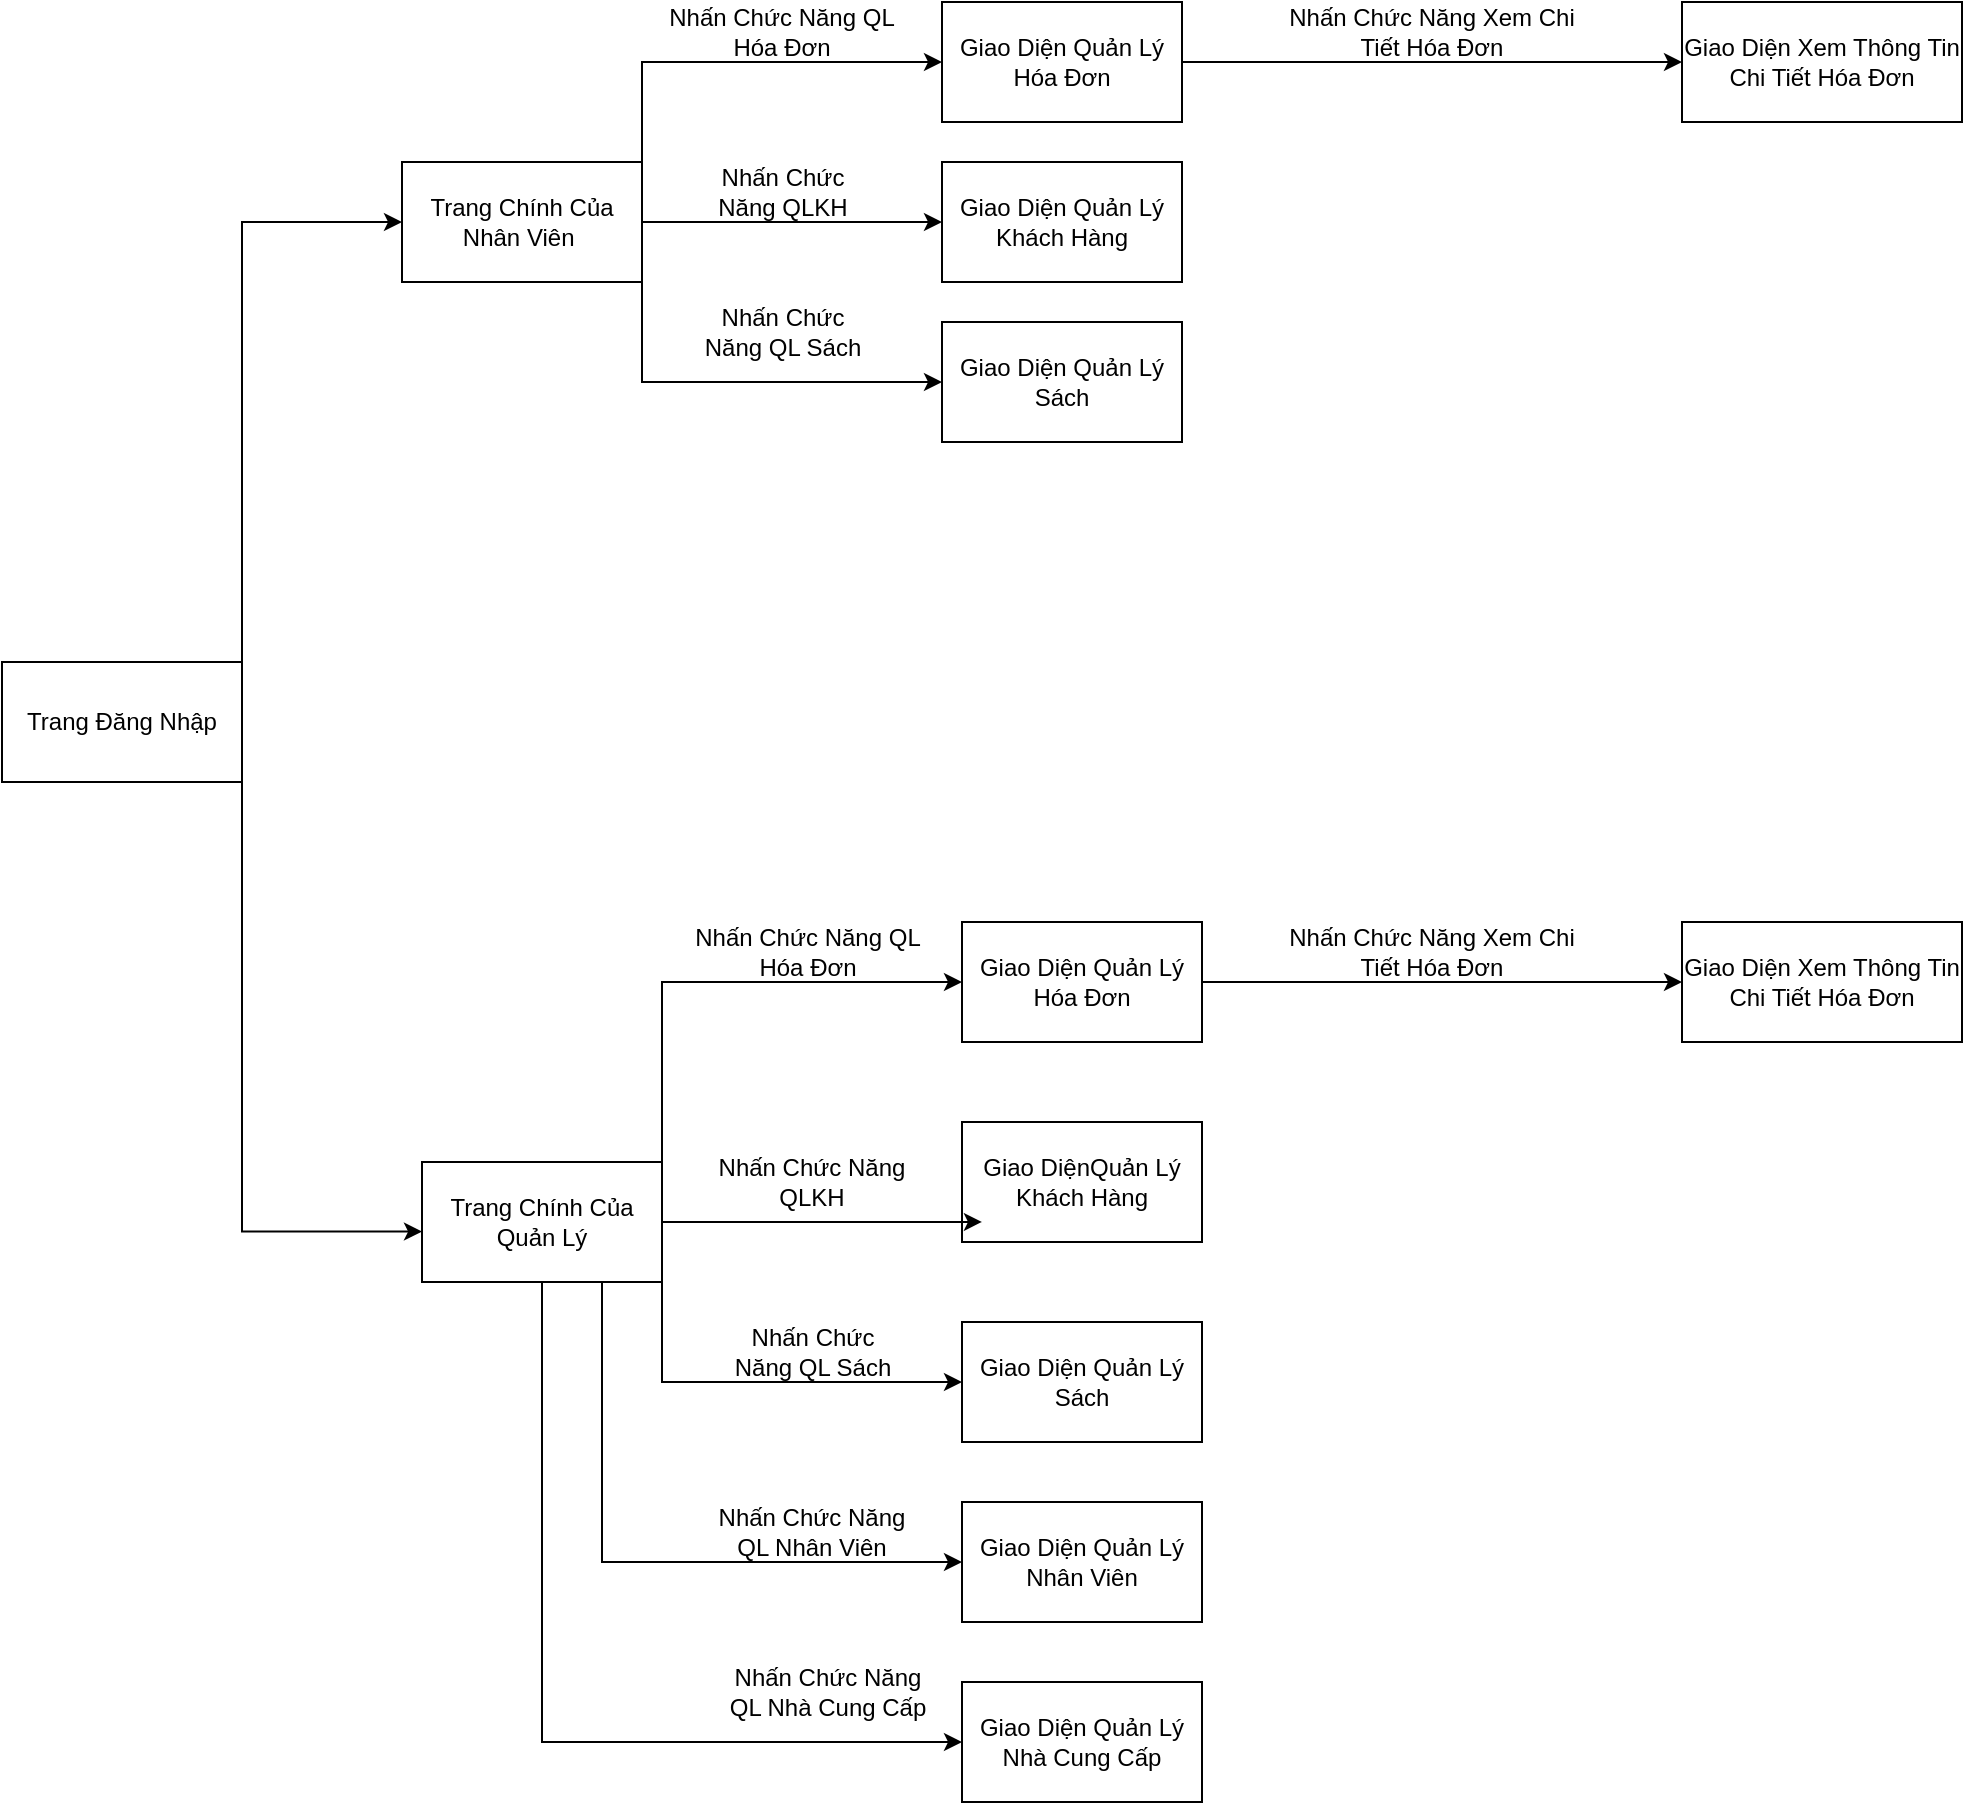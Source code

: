 <mxfile version="22.0.4" type="github">
  <diagram name="Page-1" id="Jygo_MvmMDx1Jx6CAb3D">
    <mxGraphModel dx="1434" dy="739" grid="1" gridSize="10" guides="1" tooltips="1" connect="1" arrows="1" fold="1" page="1" pageScale="1" pageWidth="850" pageHeight="1100" math="0" shadow="0">
      <root>
        <mxCell id="0" />
        <mxCell id="1" parent="0" />
        <mxCell id="omCl1ooTcDRA1tcI9xCg-8" style="edgeStyle=orthogonalEdgeStyle;rounded=0;orthogonalLoop=1;jettySize=auto;html=1;exitX=1;exitY=0;exitDx=0;exitDy=0;entryX=0;entryY=0.5;entryDx=0;entryDy=0;" edge="1" parent="1" source="omCl1ooTcDRA1tcI9xCg-1" target="omCl1ooTcDRA1tcI9xCg-3">
          <mxGeometry relative="1" as="geometry" />
        </mxCell>
        <mxCell id="omCl1ooTcDRA1tcI9xCg-1" value="Trang Đăng Nhập" style="rounded=0;whiteSpace=wrap;html=1;" vertex="1" parent="1">
          <mxGeometry x="40" y="340" width="120" height="60" as="geometry" />
        </mxCell>
        <mxCell id="omCl1ooTcDRA1tcI9xCg-18" style="edgeStyle=orthogonalEdgeStyle;rounded=0;orthogonalLoop=1;jettySize=auto;html=1;exitX=1;exitY=0;exitDx=0;exitDy=0;entryX=0;entryY=0.5;entryDx=0;entryDy=0;" edge="1" parent="1" source="omCl1ooTcDRA1tcI9xCg-3" target="omCl1ooTcDRA1tcI9xCg-10">
          <mxGeometry relative="1" as="geometry" />
        </mxCell>
        <mxCell id="omCl1ooTcDRA1tcI9xCg-19" style="edgeStyle=orthogonalEdgeStyle;rounded=0;orthogonalLoop=1;jettySize=auto;html=1;exitX=1;exitY=0.5;exitDx=0;exitDy=0;" edge="1" parent="1" source="omCl1ooTcDRA1tcI9xCg-3" target="omCl1ooTcDRA1tcI9xCg-11">
          <mxGeometry relative="1" as="geometry" />
        </mxCell>
        <mxCell id="omCl1ooTcDRA1tcI9xCg-20" style="edgeStyle=orthogonalEdgeStyle;rounded=0;orthogonalLoop=1;jettySize=auto;html=1;exitX=1;exitY=1;exitDx=0;exitDy=0;entryX=0;entryY=0.5;entryDx=0;entryDy=0;" edge="1" parent="1" source="omCl1ooTcDRA1tcI9xCg-3" target="omCl1ooTcDRA1tcI9xCg-12">
          <mxGeometry relative="1" as="geometry" />
        </mxCell>
        <mxCell id="omCl1ooTcDRA1tcI9xCg-3" value="Trang Chính Của Nhân Viên&amp;nbsp;" style="rounded=0;whiteSpace=wrap;html=1;" vertex="1" parent="1">
          <mxGeometry x="240" y="90" width="120" height="60" as="geometry" />
        </mxCell>
        <mxCell id="omCl1ooTcDRA1tcI9xCg-21" style="edgeStyle=orthogonalEdgeStyle;rounded=0;orthogonalLoop=1;jettySize=auto;html=1;exitX=1;exitY=0;exitDx=0;exitDy=0;entryX=0;entryY=0.5;entryDx=0;entryDy=0;" edge="1" parent="1" source="omCl1ooTcDRA1tcI9xCg-4" target="omCl1ooTcDRA1tcI9xCg-13">
          <mxGeometry relative="1" as="geometry" />
        </mxCell>
        <mxCell id="omCl1ooTcDRA1tcI9xCg-26" style="edgeStyle=orthogonalEdgeStyle;rounded=0;orthogonalLoop=1;jettySize=auto;html=1;exitX=1;exitY=1;exitDx=0;exitDy=0;entryX=0;entryY=0.5;entryDx=0;entryDy=0;" edge="1" parent="1" source="omCl1ooTcDRA1tcI9xCg-4" target="omCl1ooTcDRA1tcI9xCg-15">
          <mxGeometry relative="1" as="geometry" />
        </mxCell>
        <mxCell id="omCl1ooTcDRA1tcI9xCg-28" style="edgeStyle=orthogonalEdgeStyle;rounded=0;orthogonalLoop=1;jettySize=auto;html=1;exitX=0.75;exitY=1;exitDx=0;exitDy=0;entryX=0;entryY=0.5;entryDx=0;entryDy=0;" edge="1" parent="1" source="omCl1ooTcDRA1tcI9xCg-4" target="omCl1ooTcDRA1tcI9xCg-16">
          <mxGeometry relative="1" as="geometry" />
        </mxCell>
        <mxCell id="omCl1ooTcDRA1tcI9xCg-29" style="edgeStyle=orthogonalEdgeStyle;rounded=0;orthogonalLoop=1;jettySize=auto;html=1;exitX=0.5;exitY=1;exitDx=0;exitDy=0;entryX=0;entryY=0.5;entryDx=0;entryDy=0;" edge="1" parent="1" source="omCl1ooTcDRA1tcI9xCg-4" target="omCl1ooTcDRA1tcI9xCg-17">
          <mxGeometry relative="1" as="geometry" />
        </mxCell>
        <mxCell id="omCl1ooTcDRA1tcI9xCg-4" value="Trang Chính Của Quản Lý&lt;br&gt;" style="rounded=0;whiteSpace=wrap;html=1;" vertex="1" parent="1">
          <mxGeometry x="250" y="590" width="120" height="60" as="geometry" />
        </mxCell>
        <mxCell id="omCl1ooTcDRA1tcI9xCg-7" style="edgeStyle=orthogonalEdgeStyle;rounded=0;orthogonalLoop=1;jettySize=auto;html=1;exitX=1;exitY=1;exitDx=0;exitDy=0;entryX=0;entryY=0.58;entryDx=0;entryDy=0;entryPerimeter=0;" edge="1" parent="1" source="omCl1ooTcDRA1tcI9xCg-1" target="omCl1ooTcDRA1tcI9xCg-4">
          <mxGeometry relative="1" as="geometry" />
        </mxCell>
        <mxCell id="omCl1ooTcDRA1tcI9xCg-40" style="edgeStyle=orthogonalEdgeStyle;rounded=0;orthogonalLoop=1;jettySize=auto;html=1;exitX=1;exitY=0.5;exitDx=0;exitDy=0;entryX=0;entryY=0.5;entryDx=0;entryDy=0;" edge="1" parent="1" source="omCl1ooTcDRA1tcI9xCg-10" target="omCl1ooTcDRA1tcI9xCg-39">
          <mxGeometry relative="1" as="geometry" />
        </mxCell>
        <mxCell id="omCl1ooTcDRA1tcI9xCg-10" value="Giao Diện Quản Lý Hóa Đơn" style="rounded=0;whiteSpace=wrap;html=1;" vertex="1" parent="1">
          <mxGeometry x="510" y="10" width="120" height="60" as="geometry" />
        </mxCell>
        <mxCell id="omCl1ooTcDRA1tcI9xCg-11" value="Giao Diện Quản Lý Khách Hàng" style="rounded=0;whiteSpace=wrap;html=1;" vertex="1" parent="1">
          <mxGeometry x="510" y="90" width="120" height="60" as="geometry" />
        </mxCell>
        <mxCell id="omCl1ooTcDRA1tcI9xCg-12" value="Giao Diện Quản Lý Sách" style="rounded=0;whiteSpace=wrap;html=1;" vertex="1" parent="1">
          <mxGeometry x="510" y="170" width="120" height="60" as="geometry" />
        </mxCell>
        <mxCell id="omCl1ooTcDRA1tcI9xCg-43" style="edgeStyle=orthogonalEdgeStyle;rounded=0;orthogonalLoop=1;jettySize=auto;html=1;exitX=1;exitY=0.5;exitDx=0;exitDy=0;entryX=0;entryY=0.5;entryDx=0;entryDy=0;" edge="1" parent="1" source="omCl1ooTcDRA1tcI9xCg-13" target="omCl1ooTcDRA1tcI9xCg-42">
          <mxGeometry relative="1" as="geometry" />
        </mxCell>
        <mxCell id="omCl1ooTcDRA1tcI9xCg-13" value="Giao Diện Quản Lý Hóa Đơn" style="rounded=0;whiteSpace=wrap;html=1;" vertex="1" parent="1">
          <mxGeometry x="520" y="470" width="120" height="60" as="geometry" />
        </mxCell>
        <mxCell id="omCl1ooTcDRA1tcI9xCg-14" value="Giao DiệnQuản Lý Khách Hàng" style="rounded=0;whiteSpace=wrap;html=1;" vertex="1" parent="1">
          <mxGeometry x="520" y="570" width="120" height="60" as="geometry" />
        </mxCell>
        <mxCell id="omCl1ooTcDRA1tcI9xCg-15" value="Giao Diện Quản Lý Sách" style="rounded=0;whiteSpace=wrap;html=1;" vertex="1" parent="1">
          <mxGeometry x="520" y="670" width="120" height="60" as="geometry" />
        </mxCell>
        <mxCell id="omCl1ooTcDRA1tcI9xCg-16" value="Giao Diện Quản Lý Nhân Viên" style="rounded=0;whiteSpace=wrap;html=1;" vertex="1" parent="1">
          <mxGeometry x="520" y="760" width="120" height="60" as="geometry" />
        </mxCell>
        <mxCell id="omCl1ooTcDRA1tcI9xCg-17" value="Giao Diện Quản Lý Nhà Cung Cấp" style="rounded=0;whiteSpace=wrap;html=1;" vertex="1" parent="1">
          <mxGeometry x="520" y="850" width="120" height="60" as="geometry" />
        </mxCell>
        <mxCell id="omCl1ooTcDRA1tcI9xCg-24" style="edgeStyle=orthogonalEdgeStyle;rounded=0;orthogonalLoop=1;jettySize=auto;html=1;exitX=1;exitY=0.5;exitDx=0;exitDy=0;entryX=0.083;entryY=0.833;entryDx=0;entryDy=0;entryPerimeter=0;" edge="1" parent="1" source="omCl1ooTcDRA1tcI9xCg-4" target="omCl1ooTcDRA1tcI9xCg-14">
          <mxGeometry relative="1" as="geometry" />
        </mxCell>
        <mxCell id="omCl1ooTcDRA1tcI9xCg-30" value="Nhấn Chức Năng QLKH" style="text;html=1;strokeColor=none;fillColor=none;align=center;verticalAlign=middle;whiteSpace=wrap;rounded=0;" vertex="1" parent="1">
          <mxGeometry x="382.5" y="90" width="95" height="30" as="geometry" />
        </mxCell>
        <mxCell id="omCl1ooTcDRA1tcI9xCg-31" value="Nhấn Chức Năng QL Hóa Đơn" style="text;html=1;strokeColor=none;fillColor=none;align=center;verticalAlign=middle;whiteSpace=wrap;rounded=0;" vertex="1" parent="1">
          <mxGeometry x="370" y="10" width="120" height="30" as="geometry" />
        </mxCell>
        <mxCell id="omCl1ooTcDRA1tcI9xCg-32" value="Nhấn Chức Năng QL Sách" style="text;html=1;strokeColor=none;fillColor=none;align=center;verticalAlign=middle;whiteSpace=wrap;rounded=0;" vertex="1" parent="1">
          <mxGeometry x="382.5" y="160" width="95" height="30" as="geometry" />
        </mxCell>
        <mxCell id="omCl1ooTcDRA1tcI9xCg-34" value="Nhấn Chức Năng QL Hóa Đơn" style="text;html=1;strokeColor=none;fillColor=none;align=center;verticalAlign=middle;whiteSpace=wrap;rounded=0;" vertex="1" parent="1">
          <mxGeometry x="382.5" y="470" width="120" height="30" as="geometry" />
        </mxCell>
        <mxCell id="omCl1ooTcDRA1tcI9xCg-35" value="Nhấn Chức Năng QLKH" style="text;html=1;strokeColor=none;fillColor=none;align=center;verticalAlign=middle;whiteSpace=wrap;rounded=0;" vertex="1" parent="1">
          <mxGeometry x="390" y="585" width="110" height="30" as="geometry" />
        </mxCell>
        <mxCell id="omCl1ooTcDRA1tcI9xCg-36" value="Nhấn Chức Năng QL Sách" style="text;html=1;strokeColor=none;fillColor=none;align=center;verticalAlign=middle;whiteSpace=wrap;rounded=0;" vertex="1" parent="1">
          <mxGeometry x="397.5" y="670" width="95" height="30" as="geometry" />
        </mxCell>
        <mxCell id="omCl1ooTcDRA1tcI9xCg-37" value="Nhấn Chức Năng QL Nhân Viên" style="text;html=1;strokeColor=none;fillColor=none;align=center;verticalAlign=middle;whiteSpace=wrap;rounded=0;" vertex="1" parent="1">
          <mxGeometry x="390" y="760" width="110" height="30" as="geometry" />
        </mxCell>
        <mxCell id="omCl1ooTcDRA1tcI9xCg-38" value="Nhấn Chức Năng QL Nhà Cung Cấp" style="text;html=1;strokeColor=none;fillColor=none;align=center;verticalAlign=middle;whiteSpace=wrap;rounded=0;" vertex="1" parent="1">
          <mxGeometry x="397.5" y="840" width="110" height="30" as="geometry" />
        </mxCell>
        <mxCell id="omCl1ooTcDRA1tcI9xCg-39" value="Giao Diện Xem Thông Tin Chi Tiết Hóa Đơn" style="rounded=0;whiteSpace=wrap;html=1;" vertex="1" parent="1">
          <mxGeometry x="880" y="10" width="140" height="60" as="geometry" />
        </mxCell>
        <mxCell id="omCl1ooTcDRA1tcI9xCg-41" value="Nhấn Chức Năng Xem Chi Tiết Hóa Đơn" style="text;html=1;strokeColor=none;fillColor=none;align=center;verticalAlign=middle;whiteSpace=wrap;rounded=0;" vertex="1" parent="1">
          <mxGeometry x="680" y="10" width="150" height="30" as="geometry" />
        </mxCell>
        <mxCell id="omCl1ooTcDRA1tcI9xCg-42" value="Giao Diện Xem Thông Tin Chi Tiết Hóa Đơn" style="rounded=0;whiteSpace=wrap;html=1;" vertex="1" parent="1">
          <mxGeometry x="880" y="470" width="140" height="60" as="geometry" />
        </mxCell>
        <mxCell id="omCl1ooTcDRA1tcI9xCg-44" value="Nhấn Chức Năng Xem Chi Tiết Hóa Đơn" style="text;html=1;strokeColor=none;fillColor=none;align=center;verticalAlign=middle;whiteSpace=wrap;rounded=0;" vertex="1" parent="1">
          <mxGeometry x="680" y="470" width="150" height="30" as="geometry" />
        </mxCell>
      </root>
    </mxGraphModel>
  </diagram>
</mxfile>
